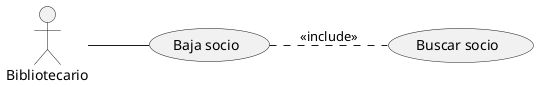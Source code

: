 @startuml

left to right direction
:Bibliotecario:
usecase "Baja socio" as CU1
:Bibliotecario: -- CU1
usecase "Buscar socio" as CU2

CU1 ..  CU2 :<<include>>




@enduml